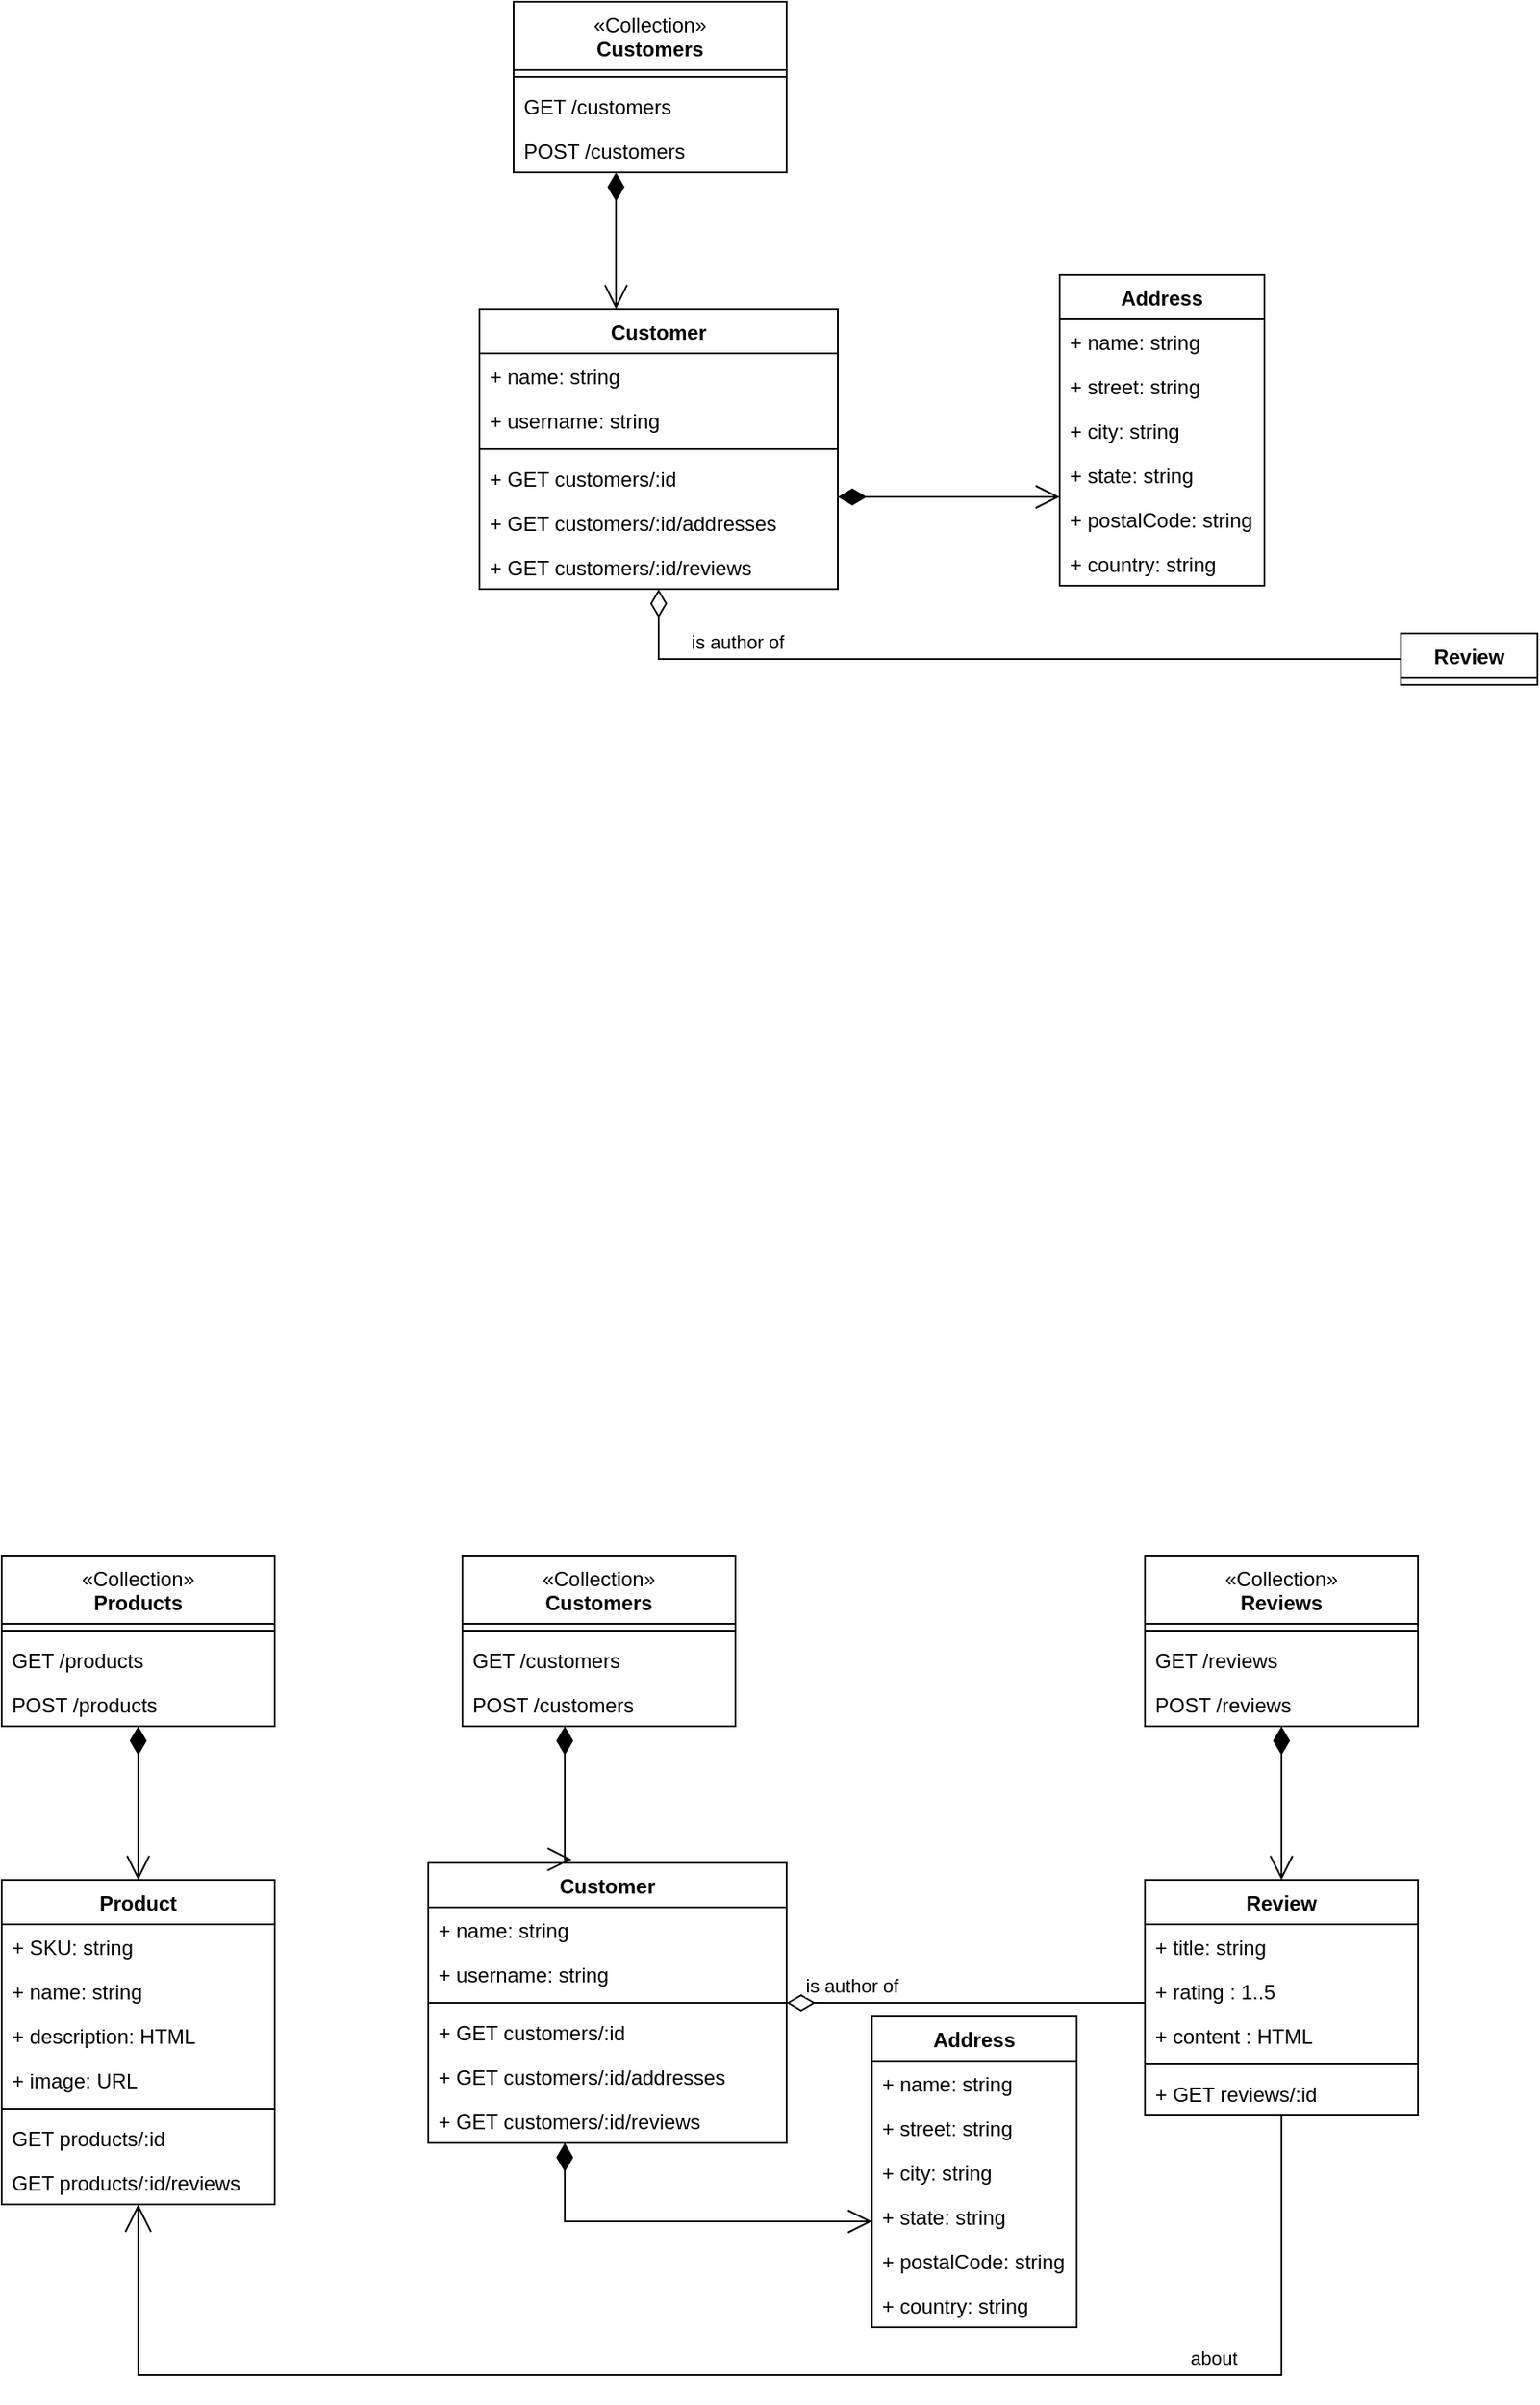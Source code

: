 <mxfile version="22.0.8" type="github">
  <diagram id="C5RBs43oDa-KdzZeNtuy" name="Page-1">
    <mxGraphModel dx="1314" dy="924" grid="1" gridSize="10" guides="1" tooltips="1" connect="1" arrows="1" fold="1" page="1" pageScale="1" pageWidth="1100" pageHeight="850" math="0" shadow="0">
      <root>
        <mxCell id="WIyWlLk6GJQsqaUBKTNV-0" />
        <mxCell id="WIyWlLk6GJQsqaUBKTNV-1" parent="WIyWlLk6GJQsqaUBKTNV-0" />
        <mxCell id="bMznROI8uIrrXHA2IiII-25" value="Customer" style="swimlane;fontStyle=1;align=center;verticalAlign=top;childLayout=stackLayout;horizontal=1;startSize=26;horizontalStack=0;resizeParent=1;resizeParentMax=0;resizeLast=0;collapsible=1;marginBottom=0;whiteSpace=wrap;html=1;" parent="WIyWlLk6GJQsqaUBKTNV-1" vertex="1">
          <mxGeometry x="440" y="320" width="210" height="164" as="geometry" />
        </mxCell>
        <mxCell id="bMznROI8uIrrXHA2IiII-13" value="+ name: string" style="text;strokeColor=none;fillColor=none;align=left;verticalAlign=top;spacingLeft=4;spacingRight=4;overflow=hidden;rotatable=0;points=[[0,0.5],[1,0.5]];portConstraint=eastwest;whiteSpace=wrap;html=1;" parent="bMznROI8uIrrXHA2IiII-25" vertex="1">
          <mxGeometry y="26" width="210" height="26" as="geometry" />
        </mxCell>
        <mxCell id="v3AxVzksfSEB4vM1nEaO-45" value="+ username: string" style="text;strokeColor=none;fillColor=none;align=left;verticalAlign=top;spacingLeft=4;spacingRight=4;overflow=hidden;rotatable=0;points=[[0,0.5],[1,0.5]];portConstraint=eastwest;whiteSpace=wrap;html=1;" vertex="1" parent="bMznROI8uIrrXHA2IiII-25">
          <mxGeometry y="52" width="210" height="26" as="geometry" />
        </mxCell>
        <mxCell id="bMznROI8uIrrXHA2IiII-27" value="" style="line;strokeWidth=1;fillColor=none;align=left;verticalAlign=middle;spacingTop=-1;spacingLeft=3;spacingRight=3;rotatable=0;labelPosition=right;points=[];portConstraint=eastwest;strokeColor=inherit;" parent="bMznROI8uIrrXHA2IiII-25" vertex="1">
          <mxGeometry y="78" width="210" height="8" as="geometry" />
        </mxCell>
        <mxCell id="bMznROI8uIrrXHA2IiII-14" value="+ GET customers/:id" style="text;strokeColor=none;fillColor=none;align=left;verticalAlign=top;spacingLeft=4;spacingRight=4;overflow=hidden;rotatable=0;points=[[0,0.5],[1,0.5]];portConstraint=eastwest;whiteSpace=wrap;html=1;" parent="bMznROI8uIrrXHA2IiII-25" vertex="1">
          <mxGeometry y="86" width="210" height="26" as="geometry" />
        </mxCell>
        <mxCell id="bMznROI8uIrrXHA2IiII-139" value="+ GET customers/:id/addresses" style="text;strokeColor=none;fillColor=none;align=left;verticalAlign=top;spacingLeft=4;spacingRight=4;overflow=hidden;rotatable=0;points=[[0,0.5],[1,0.5]];portConstraint=eastwest;whiteSpace=wrap;html=1;" parent="bMznROI8uIrrXHA2IiII-25" vertex="1">
          <mxGeometry y="112" width="210" height="26" as="geometry" />
        </mxCell>
        <mxCell id="bMznROI8uIrrXHA2IiII-140" value="+ GET customers/:id/reviews" style="text;strokeColor=none;fillColor=none;align=left;verticalAlign=top;spacingLeft=4;spacingRight=4;overflow=hidden;rotatable=0;points=[[0,0.5],[1,0.5]];portConstraint=eastwest;whiteSpace=wrap;html=1;" parent="bMznROI8uIrrXHA2IiII-25" vertex="1">
          <mxGeometry y="138" width="210" height="26" as="geometry" />
        </mxCell>
        <mxCell id="bMznROI8uIrrXHA2IiII-79" value="Address" style="swimlane;fontStyle=1;align=center;verticalAlign=top;childLayout=stackLayout;horizontal=1;startSize=26;horizontalStack=0;resizeParent=1;resizeParentMax=0;resizeLast=0;collapsible=1;marginBottom=0;whiteSpace=wrap;html=1;" parent="WIyWlLk6GJQsqaUBKTNV-1" vertex="1">
          <mxGeometry x="780" y="300" width="120" height="182" as="geometry" />
        </mxCell>
        <mxCell id="bMznROI8uIrrXHA2IiII-80" value="+ name: string" style="text;strokeColor=none;fillColor=none;align=left;verticalAlign=top;spacingLeft=4;spacingRight=4;overflow=hidden;rotatable=0;points=[[0,0.5],[1,0.5]];portConstraint=eastwest;whiteSpace=wrap;html=1;" parent="bMznROI8uIrrXHA2IiII-79" vertex="1">
          <mxGeometry y="26" width="120" height="26" as="geometry" />
        </mxCell>
        <mxCell id="bMznROI8uIrrXHA2IiII-97" value="+ street: string" style="text;strokeColor=none;fillColor=none;align=left;verticalAlign=top;spacingLeft=4;spacingRight=4;overflow=hidden;rotatable=0;points=[[0,0.5],[1,0.5]];portConstraint=eastwest;whiteSpace=wrap;html=1;" parent="bMznROI8uIrrXHA2IiII-79" vertex="1">
          <mxGeometry y="52" width="120" height="26" as="geometry" />
        </mxCell>
        <mxCell id="bMznROI8uIrrXHA2IiII-99" value="+ city: string" style="text;strokeColor=none;fillColor=none;align=left;verticalAlign=top;spacingLeft=4;spacingRight=4;overflow=hidden;rotatable=0;points=[[0,0.5],[1,0.5]];portConstraint=eastwest;whiteSpace=wrap;html=1;" parent="bMznROI8uIrrXHA2IiII-79" vertex="1">
          <mxGeometry y="78" width="120" height="26" as="geometry" />
        </mxCell>
        <mxCell id="bMznROI8uIrrXHA2IiII-100" value="+ state: string" style="text;strokeColor=none;fillColor=none;align=left;verticalAlign=top;spacingLeft=4;spacingRight=4;overflow=hidden;rotatable=0;points=[[0,0.5],[1,0.5]];portConstraint=eastwest;whiteSpace=wrap;html=1;" parent="bMznROI8uIrrXHA2IiII-79" vertex="1">
          <mxGeometry y="104" width="120" height="26" as="geometry" />
        </mxCell>
        <mxCell id="bMznROI8uIrrXHA2IiII-101" value="+ postalCode: string" style="text;strokeColor=none;fillColor=none;align=left;verticalAlign=top;spacingLeft=4;spacingRight=4;overflow=hidden;rotatable=0;points=[[0,0.5],[1,0.5]];portConstraint=eastwest;whiteSpace=wrap;html=1;" parent="bMznROI8uIrrXHA2IiII-79" vertex="1">
          <mxGeometry y="130" width="120" height="26" as="geometry" />
        </mxCell>
        <mxCell id="bMznROI8uIrrXHA2IiII-102" value="+ country: string" style="text;strokeColor=none;fillColor=none;align=left;verticalAlign=top;spacingLeft=4;spacingRight=4;overflow=hidden;rotatable=0;points=[[0,0.5],[1,0.5]];portConstraint=eastwest;whiteSpace=wrap;html=1;" parent="bMznROI8uIrrXHA2IiII-79" vertex="1">
          <mxGeometry y="156" width="120" height="26" as="geometry" />
        </mxCell>
        <mxCell id="bMznROI8uIrrXHA2IiII-89" value="&lt;span style=&quot;font-weight: normal;&quot;&gt;«Collection»&lt;br style=&quot;border-color: var(--border-color);&quot;&gt;&lt;/span&gt;Customers" style="swimlane;fontStyle=1;align=center;verticalAlign=top;childLayout=stackLayout;horizontal=1;startSize=40;horizontalStack=0;resizeParent=1;resizeParentMax=0;resizeLast=0;collapsible=1;marginBottom=0;whiteSpace=wrap;html=1;" parent="WIyWlLk6GJQsqaUBKTNV-1" vertex="1">
          <mxGeometry x="460" y="140" width="160" height="100" as="geometry" />
        </mxCell>
        <mxCell id="bMznROI8uIrrXHA2IiII-90" value="" style="line;strokeWidth=1;fillColor=none;align=left;verticalAlign=middle;spacingTop=-1;spacingLeft=3;spacingRight=3;rotatable=0;labelPosition=right;points=[];portConstraint=eastwest;strokeColor=inherit;" parent="bMznROI8uIrrXHA2IiII-89" vertex="1">
          <mxGeometry y="40" width="160" height="8" as="geometry" />
        </mxCell>
        <mxCell id="bMznROI8uIrrXHA2IiII-91" value="GET /customers" style="text;strokeColor=none;fillColor=none;align=left;verticalAlign=top;spacingLeft=4;spacingRight=4;overflow=hidden;rotatable=0;points=[[0,0.5],[1,0.5]];portConstraint=eastwest;whiteSpace=wrap;html=1;" parent="bMznROI8uIrrXHA2IiII-89" vertex="1">
          <mxGeometry y="48" width="160" height="26" as="geometry" />
        </mxCell>
        <mxCell id="bMznROI8uIrrXHA2IiII-92" value="POST /customers" style="text;strokeColor=none;fillColor=none;align=left;verticalAlign=top;spacingLeft=4;spacingRight=4;overflow=hidden;rotatable=0;points=[[0,0.5],[1,0.5]];portConstraint=eastwest;whiteSpace=wrap;html=1;" parent="bMznROI8uIrrXHA2IiII-89" vertex="1">
          <mxGeometry y="74" width="160" height="26" as="geometry" />
        </mxCell>
        <mxCell id="bMznROI8uIrrXHA2IiII-93" value="" style="endArrow=open;html=1;endSize=12;startArrow=diamondThin;startSize=14;startFill=1;edgeStyle=orthogonalEdgeStyle;rounded=0;endFill=0;" parent="WIyWlLk6GJQsqaUBKTNV-1" source="bMznROI8uIrrXHA2IiII-89" target="bMznROI8uIrrXHA2IiII-25" edge="1">
          <mxGeometry x="-0.21" y="39" relative="1" as="geometry">
            <mxPoint x="731" y="178" as="sourcePoint" />
            <mxPoint x="729" y="333" as="targetPoint" />
            <Array as="points">
              <mxPoint x="520" y="270" />
              <mxPoint x="520" y="270" />
            </Array>
            <mxPoint as="offset" />
          </mxGeometry>
        </mxCell>
        <mxCell id="bMznROI8uIrrXHA2IiII-131" value="Review" style="swimlane;fontStyle=1;align=center;verticalAlign=top;childLayout=stackLayout;horizontal=1;startSize=26;horizontalStack=0;resizeParent=1;resizeParentMax=0;resizeLast=0;collapsible=1;marginBottom=0;whiteSpace=wrap;html=1;" parent="WIyWlLk6GJQsqaUBKTNV-1" vertex="1" collapsed="1">
          <mxGeometry x="980" y="510" width="80" height="30" as="geometry">
            <mxRectangle x="860" y="330" width="160" height="138" as="alternateBounds" />
          </mxGeometry>
        </mxCell>
        <mxCell id="bMznROI8uIrrXHA2IiII-132" value="+ title: string" style="text;strokeColor=none;fillColor=none;align=left;verticalAlign=top;spacingLeft=4;spacingRight=4;overflow=hidden;rotatable=0;points=[[0,0.5],[1,0.5]];portConstraint=eastwest;whiteSpace=wrap;html=1;" parent="bMznROI8uIrrXHA2IiII-131" vertex="1">
          <mxGeometry y="26" width="160" height="26" as="geometry" />
        </mxCell>
        <mxCell id="bMznROI8uIrrXHA2IiII-133" value="+ rating : 1..5" style="text;strokeColor=none;fillColor=none;align=left;verticalAlign=top;spacingLeft=4;spacingRight=4;overflow=hidden;rotatable=0;points=[[0,0.5],[1,0.5]];portConstraint=eastwest;whiteSpace=wrap;html=1;" parent="bMznROI8uIrrXHA2IiII-131" vertex="1">
          <mxGeometry y="52" width="160" height="26" as="geometry" />
        </mxCell>
        <mxCell id="bMznROI8uIrrXHA2IiII-138" value="+ content : HTML" style="text;strokeColor=none;fillColor=none;align=left;verticalAlign=top;spacingLeft=4;spacingRight=4;overflow=hidden;rotatable=0;points=[[0,0.5],[1,0.5]];portConstraint=eastwest;whiteSpace=wrap;html=1;" parent="bMznROI8uIrrXHA2IiII-131" vertex="1">
          <mxGeometry y="78" width="160" height="26" as="geometry" />
        </mxCell>
        <mxCell id="bMznROI8uIrrXHA2IiII-134" value="" style="line;strokeWidth=1;fillColor=none;align=left;verticalAlign=middle;spacingTop=-1;spacingLeft=3;spacingRight=3;rotatable=0;labelPosition=right;points=[];portConstraint=eastwest;strokeColor=inherit;" parent="bMznROI8uIrrXHA2IiII-131" vertex="1">
          <mxGeometry y="104" width="160" height="8" as="geometry" />
        </mxCell>
        <mxCell id="bMznROI8uIrrXHA2IiII-135" value="+ GET reviews/:id" style="text;strokeColor=none;fillColor=none;align=left;verticalAlign=top;spacingLeft=4;spacingRight=4;overflow=hidden;rotatable=0;points=[[0,0.5],[1,0.5]];portConstraint=eastwest;whiteSpace=wrap;html=1;" parent="bMznROI8uIrrXHA2IiII-131" vertex="1">
          <mxGeometry y="112" width="160" height="26" as="geometry" />
        </mxCell>
        <mxCell id="bMznROI8uIrrXHA2IiII-141" value="is author of" style="endArrow=none;html=1;endSize=12;startArrow=diamondThin;startSize=14;startFill=0;edgeStyle=orthogonalEdgeStyle;rounded=0;endFill=0;" parent="WIyWlLk6GJQsqaUBKTNV-1" source="bMznROI8uIrrXHA2IiII-25" target="bMznROI8uIrrXHA2IiII-131" edge="1">
          <mxGeometry x="-0.636" y="10" relative="1" as="geometry">
            <mxPoint x="680" y="460" as="sourcePoint" />
            <mxPoint x="840" y="460" as="targetPoint" />
            <Array as="points">
              <mxPoint x="545" y="525" />
            </Array>
            <mxPoint as="offset" />
          </mxGeometry>
        </mxCell>
        <mxCell id="bMznROI8uIrrXHA2IiII-144" value="" style="endArrow=open;html=1;endSize=12;startArrow=diamondThin;startSize=14;startFill=1;edgeStyle=orthogonalEdgeStyle;rounded=0;" parent="WIyWlLk6GJQsqaUBKTNV-1" source="bMznROI8uIrrXHA2IiII-25" target="bMznROI8uIrrXHA2IiII-79" edge="1">
          <mxGeometry relative="1" as="geometry">
            <mxPoint x="560" y="520" as="sourcePoint" />
            <mxPoint x="840" y="500" as="targetPoint" />
            <Array as="points">
              <mxPoint x="680" y="430" />
              <mxPoint x="680" y="430" />
            </Array>
          </mxGeometry>
        </mxCell>
        <mxCell id="v3AxVzksfSEB4vM1nEaO-0" value="Customer" style="swimlane;fontStyle=1;align=center;verticalAlign=top;childLayout=stackLayout;horizontal=1;startSize=26;horizontalStack=0;resizeParent=1;resizeParentMax=0;resizeLast=0;collapsible=1;marginBottom=0;whiteSpace=wrap;html=1;" vertex="1" parent="WIyWlLk6GJQsqaUBKTNV-1">
          <mxGeometry x="410" y="1230" width="210" height="164" as="geometry" />
        </mxCell>
        <mxCell id="v3AxVzksfSEB4vM1nEaO-1" value="+ name: string" style="text;strokeColor=none;fillColor=none;align=left;verticalAlign=top;spacingLeft=4;spacingRight=4;overflow=hidden;rotatable=0;points=[[0,0.5],[1,0.5]];portConstraint=eastwest;whiteSpace=wrap;html=1;" vertex="1" parent="v3AxVzksfSEB4vM1nEaO-0">
          <mxGeometry y="26" width="210" height="26" as="geometry" />
        </mxCell>
        <mxCell id="v3AxVzksfSEB4vM1nEaO-46" value="+ username: string" style="text;strokeColor=none;fillColor=none;align=left;verticalAlign=top;spacingLeft=4;spacingRight=4;overflow=hidden;rotatable=0;points=[[0,0.5],[1,0.5]];portConstraint=eastwest;whiteSpace=wrap;html=1;" vertex="1" parent="v3AxVzksfSEB4vM1nEaO-0">
          <mxGeometry y="52" width="210" height="26" as="geometry" />
        </mxCell>
        <mxCell id="v3AxVzksfSEB4vM1nEaO-2" value="" style="line;strokeWidth=1;fillColor=none;align=left;verticalAlign=middle;spacingTop=-1;spacingLeft=3;spacingRight=3;rotatable=0;labelPosition=right;points=[];portConstraint=eastwest;strokeColor=inherit;" vertex="1" parent="v3AxVzksfSEB4vM1nEaO-0">
          <mxGeometry y="78" width="210" height="8" as="geometry" />
        </mxCell>
        <mxCell id="v3AxVzksfSEB4vM1nEaO-3" value="+ GET customers/:id" style="text;strokeColor=none;fillColor=none;align=left;verticalAlign=top;spacingLeft=4;spacingRight=4;overflow=hidden;rotatable=0;points=[[0,0.5],[1,0.5]];portConstraint=eastwest;whiteSpace=wrap;html=1;" vertex="1" parent="v3AxVzksfSEB4vM1nEaO-0">
          <mxGeometry y="86" width="210" height="26" as="geometry" />
        </mxCell>
        <mxCell id="v3AxVzksfSEB4vM1nEaO-4" value="+ GET customers/:id/addresses" style="text;strokeColor=none;fillColor=none;align=left;verticalAlign=top;spacingLeft=4;spacingRight=4;overflow=hidden;rotatable=0;points=[[0,0.5],[1,0.5]];portConstraint=eastwest;whiteSpace=wrap;html=1;" vertex="1" parent="v3AxVzksfSEB4vM1nEaO-0">
          <mxGeometry y="112" width="210" height="26" as="geometry" />
        </mxCell>
        <mxCell id="v3AxVzksfSEB4vM1nEaO-5" value="+ GET customers/:id/reviews" style="text;strokeColor=none;fillColor=none;align=left;verticalAlign=top;spacingLeft=4;spacingRight=4;overflow=hidden;rotatable=0;points=[[0,0.5],[1,0.5]];portConstraint=eastwest;whiteSpace=wrap;html=1;" vertex="1" parent="v3AxVzksfSEB4vM1nEaO-0">
          <mxGeometry y="138" width="210" height="26" as="geometry" />
        </mxCell>
        <mxCell id="v3AxVzksfSEB4vM1nEaO-6" value="Address" style="swimlane;fontStyle=1;align=center;verticalAlign=top;childLayout=stackLayout;horizontal=1;startSize=26;horizontalStack=0;resizeParent=1;resizeParentMax=0;resizeLast=0;collapsible=1;marginBottom=0;whiteSpace=wrap;html=1;" vertex="1" parent="WIyWlLk6GJQsqaUBKTNV-1">
          <mxGeometry x="670" y="1320" width="120" height="182" as="geometry" />
        </mxCell>
        <mxCell id="v3AxVzksfSEB4vM1nEaO-7" value="+ name: string" style="text;strokeColor=none;fillColor=none;align=left;verticalAlign=top;spacingLeft=4;spacingRight=4;overflow=hidden;rotatable=0;points=[[0,0.5],[1,0.5]];portConstraint=eastwest;whiteSpace=wrap;html=1;" vertex="1" parent="v3AxVzksfSEB4vM1nEaO-6">
          <mxGeometry y="26" width="120" height="26" as="geometry" />
        </mxCell>
        <mxCell id="v3AxVzksfSEB4vM1nEaO-8" value="+ street: string" style="text;strokeColor=none;fillColor=none;align=left;verticalAlign=top;spacingLeft=4;spacingRight=4;overflow=hidden;rotatable=0;points=[[0,0.5],[1,0.5]];portConstraint=eastwest;whiteSpace=wrap;html=1;" vertex="1" parent="v3AxVzksfSEB4vM1nEaO-6">
          <mxGeometry y="52" width="120" height="26" as="geometry" />
        </mxCell>
        <mxCell id="v3AxVzksfSEB4vM1nEaO-9" value="+ city: string" style="text;strokeColor=none;fillColor=none;align=left;verticalAlign=top;spacingLeft=4;spacingRight=4;overflow=hidden;rotatable=0;points=[[0,0.5],[1,0.5]];portConstraint=eastwest;whiteSpace=wrap;html=1;" vertex="1" parent="v3AxVzksfSEB4vM1nEaO-6">
          <mxGeometry y="78" width="120" height="26" as="geometry" />
        </mxCell>
        <mxCell id="v3AxVzksfSEB4vM1nEaO-10" value="+ state: string" style="text;strokeColor=none;fillColor=none;align=left;verticalAlign=top;spacingLeft=4;spacingRight=4;overflow=hidden;rotatable=0;points=[[0,0.5],[1,0.5]];portConstraint=eastwest;whiteSpace=wrap;html=1;" vertex="1" parent="v3AxVzksfSEB4vM1nEaO-6">
          <mxGeometry y="104" width="120" height="26" as="geometry" />
        </mxCell>
        <mxCell id="v3AxVzksfSEB4vM1nEaO-11" value="+ postalCode: string" style="text;strokeColor=none;fillColor=none;align=left;verticalAlign=top;spacingLeft=4;spacingRight=4;overflow=hidden;rotatable=0;points=[[0,0.5],[1,0.5]];portConstraint=eastwest;whiteSpace=wrap;html=1;" vertex="1" parent="v3AxVzksfSEB4vM1nEaO-6">
          <mxGeometry y="130" width="120" height="26" as="geometry" />
        </mxCell>
        <mxCell id="v3AxVzksfSEB4vM1nEaO-12" value="+ country: string" style="text;strokeColor=none;fillColor=none;align=left;verticalAlign=top;spacingLeft=4;spacingRight=4;overflow=hidden;rotatable=0;points=[[0,0.5],[1,0.5]];portConstraint=eastwest;whiteSpace=wrap;html=1;" vertex="1" parent="v3AxVzksfSEB4vM1nEaO-6">
          <mxGeometry y="156" width="120" height="26" as="geometry" />
        </mxCell>
        <mxCell id="v3AxVzksfSEB4vM1nEaO-13" value="&lt;span style=&quot;font-weight: normal;&quot;&gt;«Collection»&lt;br style=&quot;border-color: var(--border-color);&quot;&gt;&lt;/span&gt;Customers" style="swimlane;fontStyle=1;align=center;verticalAlign=top;childLayout=stackLayout;horizontal=1;startSize=40;horizontalStack=0;resizeParent=1;resizeParentMax=0;resizeLast=0;collapsible=1;marginBottom=0;whiteSpace=wrap;html=1;" vertex="1" parent="WIyWlLk6GJQsqaUBKTNV-1">
          <mxGeometry x="430" y="1050" width="160" height="100" as="geometry" />
        </mxCell>
        <mxCell id="v3AxVzksfSEB4vM1nEaO-14" value="" style="line;strokeWidth=1;fillColor=none;align=left;verticalAlign=middle;spacingTop=-1;spacingLeft=3;spacingRight=3;rotatable=0;labelPosition=right;points=[];portConstraint=eastwest;strokeColor=inherit;" vertex="1" parent="v3AxVzksfSEB4vM1nEaO-13">
          <mxGeometry y="40" width="160" height="8" as="geometry" />
        </mxCell>
        <mxCell id="v3AxVzksfSEB4vM1nEaO-15" value="GET /customers" style="text;strokeColor=none;fillColor=none;align=left;verticalAlign=top;spacingLeft=4;spacingRight=4;overflow=hidden;rotatable=0;points=[[0,0.5],[1,0.5]];portConstraint=eastwest;whiteSpace=wrap;html=1;" vertex="1" parent="v3AxVzksfSEB4vM1nEaO-13">
          <mxGeometry y="48" width="160" height="26" as="geometry" />
        </mxCell>
        <mxCell id="v3AxVzksfSEB4vM1nEaO-16" value="POST /customers" style="text;strokeColor=none;fillColor=none;align=left;verticalAlign=top;spacingLeft=4;spacingRight=4;overflow=hidden;rotatable=0;points=[[0,0.5],[1,0.5]];portConstraint=eastwest;whiteSpace=wrap;html=1;" vertex="1" parent="v3AxVzksfSEB4vM1nEaO-13">
          <mxGeometry y="74" width="160" height="26" as="geometry" />
        </mxCell>
        <mxCell id="v3AxVzksfSEB4vM1nEaO-17" value="" style="endArrow=open;html=1;endSize=12;startArrow=diamondThin;startSize=14;startFill=1;edgeStyle=orthogonalEdgeStyle;rounded=0;endFill=0;entryX=0.4;entryY=-0.012;entryDx=0;entryDy=0;entryPerimeter=0;" edge="1" source="v3AxVzksfSEB4vM1nEaO-13" target="v3AxVzksfSEB4vM1nEaO-0" parent="WIyWlLk6GJQsqaUBKTNV-1">
          <mxGeometry x="-0.21" y="39" relative="1" as="geometry">
            <mxPoint x="701" y="1088" as="sourcePoint" />
            <mxPoint x="490" y="1240" as="targetPoint" />
            <Array as="points">
              <mxPoint x="490" y="1228" />
            </Array>
            <mxPoint as="offset" />
          </mxGeometry>
        </mxCell>
        <mxCell id="v3AxVzksfSEB4vM1nEaO-18" value="&lt;span style=&quot;font-weight: normal;&quot;&gt;«Collection»&lt;br style=&quot;border-color: var(--border-color);&quot;&gt;&lt;/span&gt;Products" style="swimlane;fontStyle=1;align=center;verticalAlign=top;childLayout=stackLayout;horizontal=1;startSize=40;horizontalStack=0;resizeParent=1;resizeParentMax=0;resizeLast=0;collapsible=1;marginBottom=0;whiteSpace=wrap;html=1;" vertex="1" parent="WIyWlLk6GJQsqaUBKTNV-1">
          <mxGeometry x="160" y="1050" width="160" height="100" as="geometry" />
        </mxCell>
        <mxCell id="v3AxVzksfSEB4vM1nEaO-19" value="" style="line;strokeWidth=1;fillColor=none;align=left;verticalAlign=middle;spacingTop=-1;spacingLeft=3;spacingRight=3;rotatable=0;labelPosition=right;points=[];portConstraint=eastwest;strokeColor=inherit;" vertex="1" parent="v3AxVzksfSEB4vM1nEaO-18">
          <mxGeometry y="40" width="160" height="8" as="geometry" />
        </mxCell>
        <mxCell id="v3AxVzksfSEB4vM1nEaO-20" value="GET /products" style="text;strokeColor=none;fillColor=none;align=left;verticalAlign=top;spacingLeft=4;spacingRight=4;overflow=hidden;rotatable=0;points=[[0,0.5],[1,0.5]];portConstraint=eastwest;whiteSpace=wrap;html=1;" vertex="1" parent="v3AxVzksfSEB4vM1nEaO-18">
          <mxGeometry y="48" width="160" height="26" as="geometry" />
        </mxCell>
        <mxCell id="v3AxVzksfSEB4vM1nEaO-21" value="POST /products" style="text;strokeColor=none;fillColor=none;align=left;verticalAlign=top;spacingLeft=4;spacingRight=4;overflow=hidden;rotatable=0;points=[[0,0.5],[1,0.5]];portConstraint=eastwest;whiteSpace=wrap;html=1;" vertex="1" parent="v3AxVzksfSEB4vM1nEaO-18">
          <mxGeometry y="74" width="160" height="26" as="geometry" />
        </mxCell>
        <mxCell id="v3AxVzksfSEB4vM1nEaO-22" value="Product" style="swimlane;fontStyle=1;align=center;verticalAlign=top;childLayout=stackLayout;horizontal=1;startSize=26;horizontalStack=0;resizeParent=1;resizeParentMax=0;resizeLast=0;collapsible=1;marginBottom=0;whiteSpace=wrap;html=1;" vertex="1" parent="WIyWlLk6GJQsqaUBKTNV-1">
          <mxGeometry x="160" y="1240" width="160" height="190" as="geometry" />
        </mxCell>
        <mxCell id="v3AxVzksfSEB4vM1nEaO-23" value="+ SKU: string" style="text;strokeColor=none;fillColor=none;align=left;verticalAlign=top;spacingLeft=4;spacingRight=4;overflow=hidden;rotatable=0;points=[[0,0.5],[1,0.5]];portConstraint=eastwest;whiteSpace=wrap;html=1;" vertex="1" parent="v3AxVzksfSEB4vM1nEaO-22">
          <mxGeometry y="26" width="160" height="26" as="geometry" />
        </mxCell>
        <mxCell id="v3AxVzksfSEB4vM1nEaO-24" value="+ name: string" style="text;strokeColor=none;fillColor=none;align=left;verticalAlign=top;spacingLeft=4;spacingRight=4;overflow=hidden;rotatable=0;points=[[0,0.5],[1,0.5]];portConstraint=eastwest;whiteSpace=wrap;html=1;" vertex="1" parent="v3AxVzksfSEB4vM1nEaO-22">
          <mxGeometry y="52" width="160" height="26" as="geometry" />
        </mxCell>
        <mxCell id="v3AxVzksfSEB4vM1nEaO-25" value="+ description: HTML" style="text;strokeColor=none;fillColor=none;align=left;verticalAlign=top;spacingLeft=4;spacingRight=4;overflow=hidden;rotatable=0;points=[[0,0.5],[1,0.5]];portConstraint=eastwest;whiteSpace=wrap;html=1;" vertex="1" parent="v3AxVzksfSEB4vM1nEaO-22">
          <mxGeometry y="78" width="160" height="26" as="geometry" />
        </mxCell>
        <mxCell id="v3AxVzksfSEB4vM1nEaO-26" value="+ image: URL" style="text;strokeColor=none;fillColor=none;align=left;verticalAlign=top;spacingLeft=4;spacingRight=4;overflow=hidden;rotatable=0;points=[[0,0.5],[1,0.5]];portConstraint=eastwest;whiteSpace=wrap;html=1;" vertex="1" parent="v3AxVzksfSEB4vM1nEaO-22">
          <mxGeometry y="104" width="160" height="26" as="geometry" />
        </mxCell>
        <mxCell id="v3AxVzksfSEB4vM1nEaO-27" value="" style="line;strokeWidth=1;fillColor=none;align=left;verticalAlign=middle;spacingTop=-1;spacingLeft=3;spacingRight=3;rotatable=0;labelPosition=right;points=[];portConstraint=eastwest;strokeColor=inherit;" vertex="1" parent="v3AxVzksfSEB4vM1nEaO-22">
          <mxGeometry y="130" width="160" height="8" as="geometry" />
        </mxCell>
        <mxCell id="v3AxVzksfSEB4vM1nEaO-28" value="GET products/:id" style="text;strokeColor=none;fillColor=none;align=left;verticalAlign=top;spacingLeft=4;spacingRight=4;overflow=hidden;rotatable=0;points=[[0,0.5],[1,0.5]];portConstraint=eastwest;whiteSpace=wrap;html=1;" vertex="1" parent="v3AxVzksfSEB4vM1nEaO-22">
          <mxGeometry y="138" width="160" height="26" as="geometry" />
        </mxCell>
        <mxCell id="v3AxVzksfSEB4vM1nEaO-29" value="GET products/:id/reviews" style="text;strokeColor=none;fillColor=none;align=left;verticalAlign=top;spacingLeft=4;spacingRight=4;overflow=hidden;rotatable=0;points=[[0,0.5],[1,0.5]];portConstraint=eastwest;whiteSpace=wrap;html=1;" vertex="1" parent="v3AxVzksfSEB4vM1nEaO-22">
          <mxGeometry y="164" width="160" height="26" as="geometry" />
        </mxCell>
        <mxCell id="v3AxVzksfSEB4vM1nEaO-30" value="" style="endArrow=open;html=1;endSize=12;startArrow=diamondThin;startSize=14;startFill=1;edgeStyle=orthogonalEdgeStyle;rounded=0;endFill=0;" edge="1" source="v3AxVzksfSEB4vM1nEaO-18" target="v3AxVzksfSEB4vM1nEaO-22" parent="WIyWlLk6GJQsqaUBKTNV-1">
          <mxGeometry x="-0.147" y="58" relative="1" as="geometry">
            <mxPoint x="111.68" y="1073" as="sourcePoint" />
            <mxPoint x="109.68" y="1228" as="targetPoint" />
            <Array as="points" />
            <mxPoint as="offset" />
          </mxGeometry>
        </mxCell>
        <mxCell id="v3AxVzksfSEB4vM1nEaO-31" value="&lt;span style=&quot;font-weight: normal;&quot;&gt;«Collection»&lt;br style=&quot;border-color: var(--border-color);&quot;&gt;&lt;/span&gt;Reviews" style="swimlane;fontStyle=1;align=center;verticalAlign=top;childLayout=stackLayout;horizontal=1;startSize=40;horizontalStack=0;resizeParent=1;resizeParentMax=0;resizeLast=0;collapsible=1;marginBottom=0;whiteSpace=wrap;html=1;" vertex="1" parent="WIyWlLk6GJQsqaUBKTNV-1">
          <mxGeometry x="830" y="1050" width="160" height="100" as="geometry" />
        </mxCell>
        <mxCell id="v3AxVzksfSEB4vM1nEaO-32" value="" style="line;strokeWidth=1;fillColor=none;align=left;verticalAlign=middle;spacingTop=-1;spacingLeft=3;spacingRight=3;rotatable=0;labelPosition=right;points=[];portConstraint=eastwest;strokeColor=inherit;" vertex="1" parent="v3AxVzksfSEB4vM1nEaO-31">
          <mxGeometry y="40" width="160" height="8" as="geometry" />
        </mxCell>
        <mxCell id="v3AxVzksfSEB4vM1nEaO-33" value="GET /reviews" style="text;strokeColor=none;fillColor=none;align=left;verticalAlign=top;spacingLeft=4;spacingRight=4;overflow=hidden;rotatable=0;points=[[0,0.5],[1,0.5]];portConstraint=eastwest;whiteSpace=wrap;html=1;" vertex="1" parent="v3AxVzksfSEB4vM1nEaO-31">
          <mxGeometry y="48" width="160" height="26" as="geometry" />
        </mxCell>
        <mxCell id="v3AxVzksfSEB4vM1nEaO-34" value="POST /reviews" style="text;strokeColor=none;fillColor=none;align=left;verticalAlign=top;spacingLeft=4;spacingRight=4;overflow=hidden;rotatable=0;points=[[0,0.5],[1,0.5]];portConstraint=eastwest;whiteSpace=wrap;html=1;" vertex="1" parent="v3AxVzksfSEB4vM1nEaO-31">
          <mxGeometry y="74" width="160" height="26" as="geometry" />
        </mxCell>
        <mxCell id="v3AxVzksfSEB4vM1nEaO-35" value="Review" style="swimlane;fontStyle=1;align=center;verticalAlign=top;childLayout=stackLayout;horizontal=1;startSize=26;horizontalStack=0;resizeParent=1;resizeParentMax=0;resizeLast=0;collapsible=1;marginBottom=0;whiteSpace=wrap;html=1;" vertex="1" parent="WIyWlLk6GJQsqaUBKTNV-1">
          <mxGeometry x="830" y="1240" width="160" height="138" as="geometry" />
        </mxCell>
        <mxCell id="v3AxVzksfSEB4vM1nEaO-36" value="+ title: string" style="text;strokeColor=none;fillColor=none;align=left;verticalAlign=top;spacingLeft=4;spacingRight=4;overflow=hidden;rotatable=0;points=[[0,0.5],[1,0.5]];portConstraint=eastwest;whiteSpace=wrap;html=1;" vertex="1" parent="v3AxVzksfSEB4vM1nEaO-35">
          <mxGeometry y="26" width="160" height="26" as="geometry" />
        </mxCell>
        <mxCell id="v3AxVzksfSEB4vM1nEaO-37" value="+ rating : 1..5" style="text;strokeColor=none;fillColor=none;align=left;verticalAlign=top;spacingLeft=4;spacingRight=4;overflow=hidden;rotatable=0;points=[[0,0.5],[1,0.5]];portConstraint=eastwest;whiteSpace=wrap;html=1;" vertex="1" parent="v3AxVzksfSEB4vM1nEaO-35">
          <mxGeometry y="52" width="160" height="26" as="geometry" />
        </mxCell>
        <mxCell id="v3AxVzksfSEB4vM1nEaO-38" value="+ content : HTML" style="text;strokeColor=none;fillColor=none;align=left;verticalAlign=top;spacingLeft=4;spacingRight=4;overflow=hidden;rotatable=0;points=[[0,0.5],[1,0.5]];portConstraint=eastwest;whiteSpace=wrap;html=1;" vertex="1" parent="v3AxVzksfSEB4vM1nEaO-35">
          <mxGeometry y="78" width="160" height="26" as="geometry" />
        </mxCell>
        <mxCell id="v3AxVzksfSEB4vM1nEaO-39" value="" style="line;strokeWidth=1;fillColor=none;align=left;verticalAlign=middle;spacingTop=-1;spacingLeft=3;spacingRight=3;rotatable=0;labelPosition=right;points=[];portConstraint=eastwest;strokeColor=inherit;" vertex="1" parent="v3AxVzksfSEB4vM1nEaO-35">
          <mxGeometry y="104" width="160" height="8" as="geometry" />
        </mxCell>
        <mxCell id="v3AxVzksfSEB4vM1nEaO-40" value="+ GET reviews/:id" style="text;strokeColor=none;fillColor=none;align=left;verticalAlign=top;spacingLeft=4;spacingRight=4;overflow=hidden;rotatable=0;points=[[0,0.5],[1,0.5]];portConstraint=eastwest;whiteSpace=wrap;html=1;" vertex="1" parent="v3AxVzksfSEB4vM1nEaO-35">
          <mxGeometry y="112" width="160" height="26" as="geometry" />
        </mxCell>
        <mxCell id="v3AxVzksfSEB4vM1nEaO-41" value="" style="endArrow=open;html=1;endSize=12;startArrow=diamondThin;startSize=14;startFill=1;edgeStyle=orthogonalEdgeStyle;rounded=0;endFill=0;" edge="1" source="v3AxVzksfSEB4vM1nEaO-31" parent="WIyWlLk6GJQsqaUBKTNV-1">
          <mxGeometry x="-0.21" y="39" relative="1" as="geometry">
            <mxPoint x="929.44" y="1281" as="sourcePoint" />
            <mxPoint x="910" y="1240" as="targetPoint" />
            <Array as="points">
              <mxPoint x="910" y="1190" />
              <mxPoint x="910" y="1190" />
            </Array>
            <mxPoint as="offset" />
          </mxGeometry>
        </mxCell>
        <mxCell id="v3AxVzksfSEB4vM1nEaO-42" value="is author of" style="endArrow=none;html=1;endSize=12;startArrow=diamondThin;startSize=14;startFill=0;edgeStyle=orthogonalEdgeStyle;rounded=0;endFill=0;" edge="1" source="v3AxVzksfSEB4vM1nEaO-0" target="v3AxVzksfSEB4vM1nEaO-35" parent="WIyWlLk6GJQsqaUBKTNV-1">
          <mxGeometry x="-0.636" y="10" relative="1" as="geometry">
            <mxPoint x="650" y="1370" as="sourcePoint" />
            <mxPoint x="810" y="1370" as="targetPoint" />
            <Array as="points">
              <mxPoint x="850" y="1280" />
            </Array>
            <mxPoint as="offset" />
          </mxGeometry>
        </mxCell>
        <mxCell id="v3AxVzksfSEB4vM1nEaO-43" value="" style="endArrow=open;html=1;endSize=12;startArrow=diamondThin;startSize=14;startFill=1;edgeStyle=orthogonalEdgeStyle;rounded=0;" edge="1" source="v3AxVzksfSEB4vM1nEaO-0" target="v3AxVzksfSEB4vM1nEaO-6" parent="WIyWlLk6GJQsqaUBKTNV-1">
          <mxGeometry relative="1" as="geometry">
            <mxPoint x="530" y="1430" as="sourcePoint" />
            <mxPoint x="810" y="1410" as="targetPoint" />
            <Array as="points">
              <mxPoint x="490" y="1440" />
            </Array>
          </mxGeometry>
        </mxCell>
        <mxCell id="v3AxVzksfSEB4vM1nEaO-44" value="about" style="endArrow=none;html=1;endSize=12;startArrow=open;startSize=14;startFill=0;edgeStyle=orthogonalEdgeStyle;rounded=0;endFill=0;" edge="1" source="v3AxVzksfSEB4vM1nEaO-22" target="v3AxVzksfSEB4vM1nEaO-35" parent="WIyWlLk6GJQsqaUBKTNV-1">
          <mxGeometry x="0.584" y="10" relative="1" as="geometry">
            <mxPoint x="30" y="1690" as="sourcePoint" />
            <mxPoint x="720" y="1690" as="targetPoint" />
            <Array as="points">
              <mxPoint x="240" y="1530" />
              <mxPoint x="910" y="1530" />
            </Array>
            <mxPoint as="offset" />
          </mxGeometry>
        </mxCell>
      </root>
    </mxGraphModel>
  </diagram>
</mxfile>
